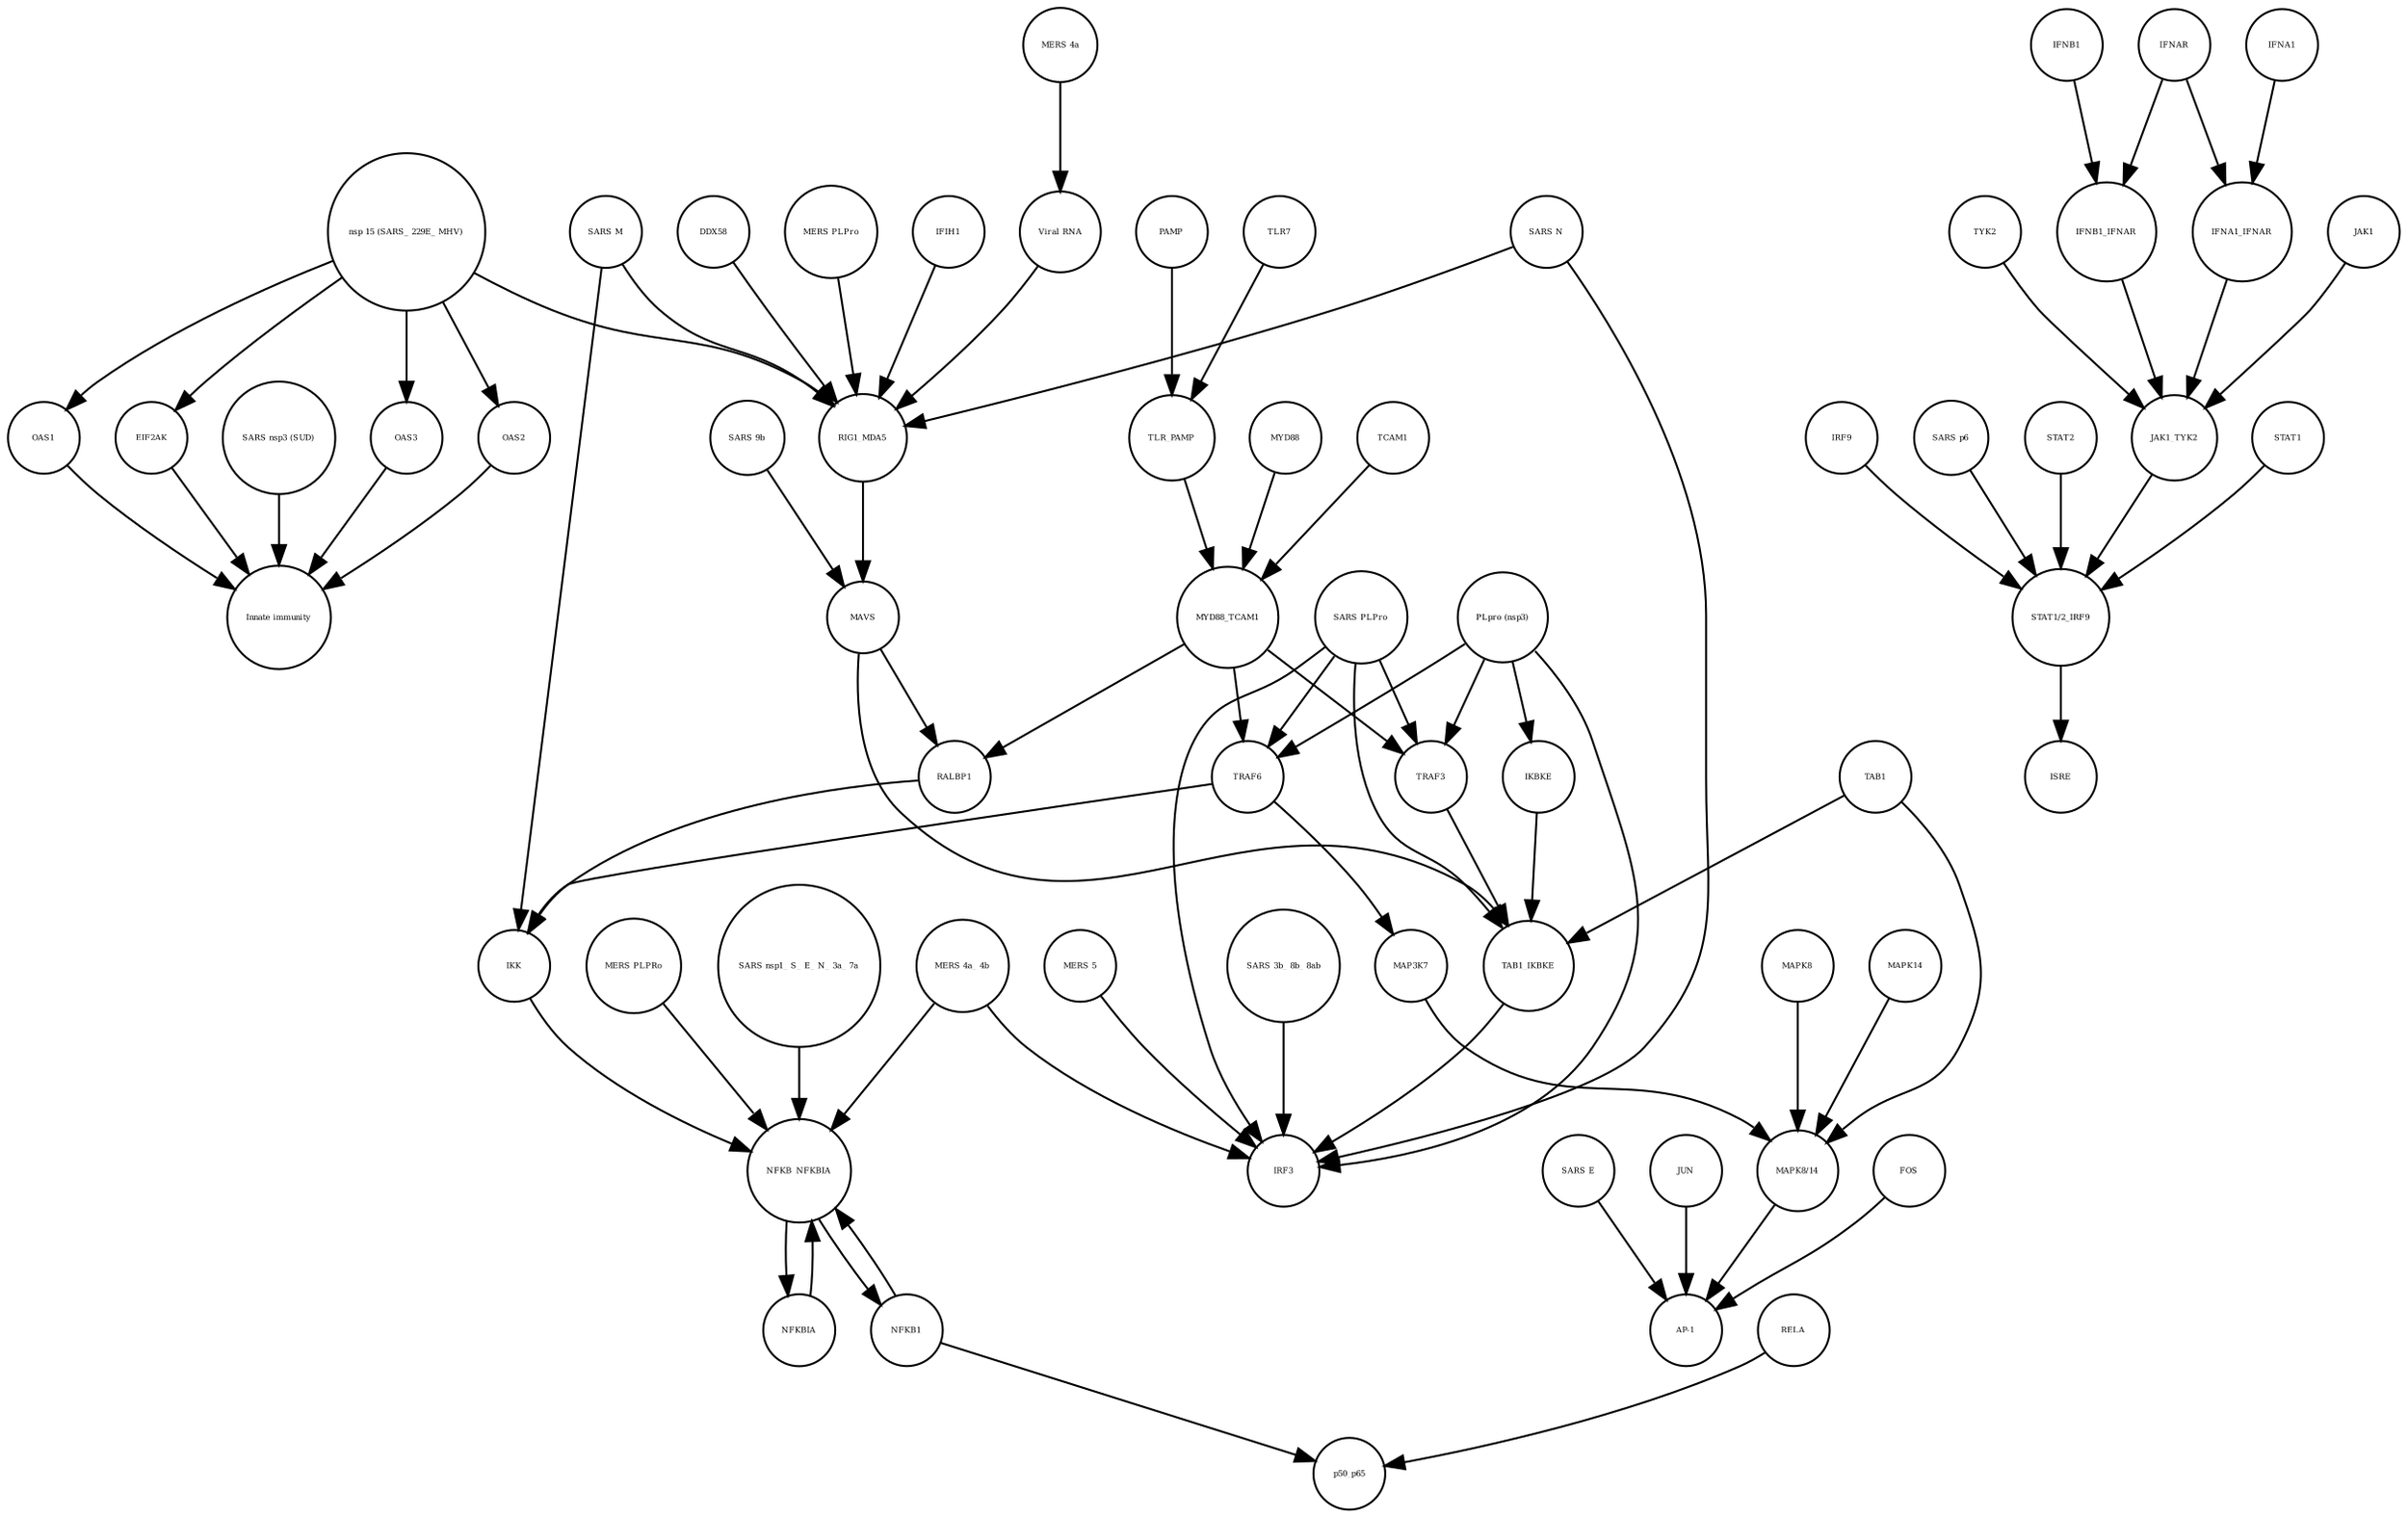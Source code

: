 strict digraph  {
OAS3 [annotation=urn_miriam_pubmed_31226023, bipartite=0, cls=macromolecule, fontsize=4, label=OAS3, shape=circle];
"Innate immunity" [annotation=urn_miriam_pubmed_31226023, bipartite=0, cls=phenotype, fontsize=4, label="Innate immunity", shape=circle];
OAS2 [annotation=urn_miriam_pubmed_31226023, bipartite=0, cls=macromolecule, fontsize=4, label=OAS2, shape=circle];
OAS1 [annotation=urn_miriam_pubmed_31226023, bipartite=0, cls=macromolecule, fontsize=4, label=OAS1, shape=circle];
EIF2AK [annotation=urn_miriam_pubmed_31226023, bipartite=0, cls=macromolecule, fontsize=4, label=EIF2AK, shape=circle];
"SARS nsp3 (SUD)" [annotation=urn_miriam_pubmed_31226023, bipartite=0, cls=macromolecule, fontsize=4, label="SARS nsp3 (SUD)", shape=circle];
NFKB_NFKBIA [annotation="", bipartite=0, cls=complex, fontsize=4, label=NFKB_NFKBIA, shape=circle];
IRF9 [annotation=urn_miriam_pubmed_31226023, bipartite=0, cls=macromolecule, fontsize=4, label=IRF9, shape=circle];
IKBKE [annotation="", bipartite=0, cls=macromolecule, fontsize=4, label=IKBKE, shape=circle];
ISRE [annotation=urn_miriam_pubmed_31226023, bipartite=0, cls=complex, fontsize=4, label=ISRE, shape=circle];
TRAF6 [annotation="", bipartite=0, cls=macromolecule, fontsize=4, label=TRAF6, shape=circle];
TLR_PAMP [annotation="", bipartite=0, cls=complex, fontsize=4, label=TLR_PAMP, shape=circle];
TAB1_IKBKE [annotation="", bipartite=0, cls=complex, fontsize=4, label=TAB1_IKBKE, shape=circle];
IFNA1 [annotation="urn_miriam_pubmed_17911435|urn_miriam_pubmed_24362405", bipartite=0, cls=macromolecule, fontsize=4, label=IFNA1, shape=circle];
"AP-1" [annotation="", bipartite=0, cls=complex, fontsize=4, label="AP-1", shape=circle];
"MERS PLPro" [annotation="", bipartite=0, cls=macromolecule, fontsize=4, label="MERS PLPro", shape=circle];
"SARS nsp1_ S_ E_ N_ 3a_ 7a" [annotation=urn_miriam_pubmed_31226023, bipartite=0, cls=macromolecule, fontsize=4, label="SARS nsp1_ S_ E_ N_ 3a_ 7a", shape=circle];
TYK2 [annotation=urn_miriam_pubmed_31226023, bipartite=0, cls=macromolecule, fontsize=4, label=TYK2, shape=circle];
TLR7 [annotation="", bipartite=0, cls=macromolecule, fontsize=4, label=TLR7, shape=circle];
"MERS PLPRo" [annotation="", bipartite=0, cls=macromolecule, fontsize=4, label="MERS PLPRo", shape=circle];
IRF3 [annotation="", bipartite=0, cls=macromolecule, fontsize=4, label=IRF3, shape=circle];
"SARS p6" [annotation=urn_miriam_pubmed_31226023, bipartite=0, cls=macromolecule, fontsize=4, label="SARS p6", shape=circle];
FOS [annotation="", bipartite=0, cls=macromolecule, fontsize=4, label=FOS, shape=circle];
"MERS 5" [annotation="", bipartite=0, cls=macromolecule, fontsize=4, label="MERS 5", shape=circle];
STAT2 [annotation=urn_miriam_pubmed_31226023, bipartite=0, cls=macromolecule, fontsize=4, label=STAT2, shape=circle];
NFKBIA [annotation="", bipartite=0, cls=macromolecule, fontsize=4, label=NFKBIA, shape=circle];
"SARS E" [annotation=urn_miriam_pubmed_31226023, bipartite=0, cls=macromolecule, fontsize=4, label="SARS E", shape=circle];
IFNB1 [annotation=urn_miriam_pubmed_24362405, bipartite=0, cls=macromolecule, fontsize=4, label=IFNB1, shape=circle];
MYD88 [annotation=urn_miriam_pubmed_31226023, bipartite=0, cls=macromolecule, fontsize=4, label=MYD88, shape=circle];
IFIH1 [annotation="", bipartite=0, cls=macromolecule, fontsize=4, label=IFIH1, shape=circle];
"Viral RNA" [annotation="", bipartite=0, cls="simple chemical", fontsize=4, label="Viral RNA", shape=circle];
RIG1_MDA5 [annotation="", bipartite=0, cls=complex, fontsize=4, label=RIG1_MDA5, shape=circle];
IFNB1_IFNAR [annotation=urn_miriam_pubmed_31226023, bipartite=0, cls=complex, fontsize=4, label=IFNB1_IFNAR, shape=circle];
DDX58 [annotation="", bipartite=0, cls=macromolecule, fontsize=4, label=DDX58, shape=circle];
MYD88_TCAM1 [annotation="", bipartite=0, cls=complex, fontsize=4, label=MYD88_TCAM1, shape=circle];
"PLpro (nsp3)" [annotation="", bipartite=0, cls=macromolecule, fontsize=4, label="PLpro (nsp3)", shape=circle];
IFNAR [annotation=urn_miriam_pubmed_31226023, bipartite=0, cls=complex, fontsize=4, label=IFNAR, shape=circle];
"SARS 3b_ 8b_ 8ab" [annotation=urn_miriam_pubmed_31226023, bipartite=0, cls=macromolecule, fontsize=4, label="SARS 3b_ 8b_ 8ab", shape=circle];
NFKB1 [annotation="", bipartite=0, cls=macromolecule, fontsize=4, label=NFKB1, shape=circle];
TAB1 [annotation="", bipartite=0, cls=macromolecule, fontsize=4, label=TAB1, shape=circle];
JAK1_TYK2 [annotation=urn_miriam_pubmed_31226023, bipartite=0, cls=complex, fontsize=4, label=JAK1_TYK2, shape=circle];
TRAF3 [annotation="", bipartite=0, cls=macromolecule, fontsize=4, label=TRAF3, shape=circle];
STAT1 [annotation=urn_miriam_pubmed_31226023, bipartite=0, cls=macromolecule, fontsize=4, label=STAT1, shape=circle];
RALBP1 [annotation="", bipartite=0, cls=macromolecule, fontsize=4, label=RALBP1, shape=circle];
MAVS [annotation="", bipartite=0, cls=macromolecule, fontsize=4, label=MAVS, shape=circle];
IKK [annotation="", bipartite=0, cls=complex, fontsize=4, label=IKK, shape=circle];
"SARS N" [annotation="", bipartite=0, cls=macromolecule, fontsize=4, label="SARS N", shape=circle];
MAPK8 [annotation="", bipartite=0, cls=macromolecule, fontsize=4, label=MAPK8, shape=circle];
JUN [annotation="", bipartite=0, cls=macromolecule, fontsize=4, label=JUN, shape=circle];
TCAM1 [annotation="", bipartite=0, cls=macromolecule, fontsize=4, label=TCAM1, shape=circle];
p50_p65 [annotation="", bipartite=0, cls=complex, fontsize=4, label=p50_p65, shape=circle];
PAMP [annotation="", bipartite=0, cls="simple chemical", fontsize=4, label=PAMP, shape=circle];
"SARS PLPro" [annotation=urn_miriam_pubmed_31226023, bipartite=0, cls=macromolecule, fontsize=4, label="SARS PLPro", shape=circle];
MAP3K7 [annotation="", bipartite=0, cls=macromolecule, fontsize=4, label=MAP3K7, shape=circle];
"SARS 9b" [annotation=urn_miriam_pubmed_31226023, bipartite=0, cls=macromolecule, fontsize=4, label="SARS 9b", shape=circle];
"MAPK8/14" [annotation="", bipartite=0, cls=complex, fontsize=4, label="MAPK8/14", shape=circle];
"STAT1/2_IRF9" [annotation=urn_miriam_pubmed_31226023, bipartite=0, cls=complex, fontsize=4, label="STAT1/2_IRF9", shape=circle];
"MERS 4a" [annotation="", bipartite=0, cls=macromolecule, fontsize=4, label="MERS 4a", shape=circle];
JAK1 [annotation=urn_miriam_pubmed_31226023, bipartite=0, cls=macromolecule, fontsize=4, label=JAK1, shape=circle];
"MERS 4a_ 4b" [annotation="", bipartite=0, cls=macromolecule, fontsize=4, label="MERS 4a_ 4b", shape=circle];
"nsp 15 (SARS_ 229E_ MHV)" [annotation=urn_miriam_pubmed_31226023, bipartite=0, cls=macromolecule, fontsize=4, label="nsp 15 (SARS_ 229E_ MHV)", shape=circle];
"SARS M" [annotation=urn_miriam_pubmed_31226023, bipartite=0, cls=macromolecule, fontsize=4, label="SARS M", shape=circle];
MAPK14 [annotation="", bipartite=0, cls=macromolecule, fontsize=4, label=MAPK14, shape=circle];
RELA [annotation="", bipartite=0, cls=macromolecule, fontsize=4, label=RELA, shape=circle];
IFNA1_IFNAR [annotation=urn_miriam_pubmed_31226023, bipartite=0, cls=complex, fontsize=4, label=IFNA1_IFNAR, shape=circle];
OAS3 -> "Innate immunity"  [annotation="", interaction_type=stimulation];
OAS2 -> "Innate immunity"  [annotation="", interaction_type=stimulation];
OAS1 -> "Innate immunity"  [annotation="", interaction_type=stimulation];
EIF2AK -> "Innate immunity"  [annotation="", interaction_type=stimulation];
"SARS nsp3 (SUD)" -> "Innate immunity"  [annotation="", interaction_type=inhibition];
NFKB_NFKBIA -> NFKB1  [annotation="", interaction_type=production];
NFKB_NFKBIA -> NFKBIA  [annotation="", interaction_type=production];
IRF9 -> "STAT1/2_IRF9"  [annotation="", interaction_type=production];
IKBKE -> TAB1_IKBKE  [annotation="", interaction_type=production];
TRAF6 -> MAP3K7  [annotation="", interaction_type=catalysis];
TRAF6 -> IKK  [annotation="", interaction_type=catalysis];
TLR_PAMP -> MYD88_TCAM1  [annotation="", interaction_type=catalysis];
TAB1_IKBKE -> IRF3  [annotation="", interaction_type=catalysis];
IFNA1 -> IFNA1_IFNAR  [annotation="", interaction_type=production];
"MERS PLPro" -> RIG1_MDA5  [annotation="", interaction_type=inhibition];
"SARS nsp1_ S_ E_ N_ 3a_ 7a" -> NFKB_NFKBIA  [annotation="", interaction_type=catalysis];
TYK2 -> JAK1_TYK2  [annotation="", interaction_type=production];
TLR7 -> TLR_PAMP  [annotation="", interaction_type=production];
"MERS PLPRo" -> NFKB_NFKBIA  [annotation="", interaction_type=inhibition];
"SARS p6" -> "STAT1/2_IRF9"  [annotation=urn_miriam_pubmed_31226023, interaction_type=inhibition];
FOS -> "AP-1"  [annotation="", interaction_type=production];
"MERS 5" -> IRF3  [annotation="", interaction_type=inhibition];
STAT2 -> "STAT1/2_IRF9"  [annotation="", interaction_type=production];
NFKBIA -> NFKB_NFKBIA  [annotation="", interaction_type=production];
"SARS E" -> "AP-1"  [annotation="", interaction_type=catalysis];
IFNB1 -> IFNB1_IFNAR  [annotation="", interaction_type=production];
MYD88 -> MYD88_TCAM1  [annotation="", interaction_type=production];
IFIH1 -> RIG1_MDA5  [annotation="", interaction_type=production];
"Viral RNA" -> RIG1_MDA5  [annotation="", interaction_type=catalysis];
RIG1_MDA5 -> MAVS  [annotation="", interaction_type=catalysis];
IFNB1_IFNAR -> JAK1_TYK2  [annotation=urn_miriam_pubmed_31226023, interaction_type=catalysis];
DDX58 -> RIG1_MDA5  [annotation="", interaction_type=production];
MYD88_TCAM1 -> TRAF3  [annotation="", interaction_type=catalysis];
MYD88_TCAM1 -> TRAF6  [annotation=urn_miriam_pubmed_31226023, interaction_type=catalysis];
MYD88_TCAM1 -> RALBP1  [annotation="", interaction_type=catalysis];
"PLpro (nsp3)" -> TRAF3  [annotation="", interaction_type=inhibition];
"PLpro (nsp3)" -> IRF3  [annotation="", interaction_type=inhibition];
"PLpro (nsp3)" -> IKBKE  [annotation="", interaction_type=inhibition];
"PLpro (nsp3)" -> TRAF6  [annotation=urn_miriam_pubmed_31226023, interaction_type=inhibition];
IFNAR -> IFNB1_IFNAR  [annotation="", interaction_type=production];
IFNAR -> IFNA1_IFNAR  [annotation="", interaction_type=production];
"SARS 3b_ 8b_ 8ab" -> IRF3  [annotation="", interaction_type=inhibition];
NFKB1 -> NFKB_NFKBIA  [annotation="", interaction_type=production];
NFKB1 -> p50_p65  [annotation="", interaction_type=production];
TAB1 -> TAB1_IKBKE  [annotation="", interaction_type=production];
TAB1 -> "MAPK8/14"  [annotation="", interaction_type=catalysis];
JAK1_TYK2 -> "STAT1/2_IRF9"  [annotation=urn_miriam_pubmed_31226023, interaction_type=catalysis];
TRAF3 -> TAB1_IKBKE  [annotation="", interaction_type=catalysis];
STAT1 -> "STAT1/2_IRF9"  [annotation="", interaction_type=production];
RALBP1 -> IKK  [annotation="", interaction_type=catalysis];
MAVS -> TAB1_IKBKE  [annotation="", interaction_type=catalysis];
MAVS -> RALBP1  [annotation="", interaction_type=catalysis];
IKK -> NFKB_NFKBIA  [annotation="", interaction_type=inhibition];
"SARS N" -> IRF3  [annotation="", interaction_type=inhibition];
"SARS N" -> RIG1_MDA5  [annotation="", interaction_type=inhibition];
MAPK8 -> "MAPK8/14"  [annotation="", interaction_type=production];
JUN -> "AP-1"  [annotation="", interaction_type=production];
TCAM1 -> MYD88_TCAM1  [annotation="", interaction_type=production];
PAMP -> TLR_PAMP  [annotation="", interaction_type=production];
"SARS PLPro" -> TRAF3  [annotation="", interaction_type=inhibition];
"SARS PLPro" -> IRF3  [annotation="", interaction_type=inhibition];
"SARS PLPro" -> TAB1_IKBKE  [annotation="", interaction_type=inhibition];
"SARS PLPro" -> TRAF6  [annotation=urn_miriam_pubmed_31226023, interaction_type=inhibition];
MAP3K7 -> "MAPK8/14"  [annotation="", interaction_type=catalysis];
"SARS 9b" -> MAVS  [annotation="", interaction_type=inhibition];
"MAPK8/14" -> "AP-1"  [annotation="", interaction_type=catalysis];
"STAT1/2_IRF9" -> ISRE  [annotation="", interaction_type=production];
"MERS 4a" -> "Viral RNA"  [annotation="", interaction_type=inhibition];
JAK1 -> JAK1_TYK2  [annotation="", interaction_type=production];
"MERS 4a_ 4b" -> IRF3  [annotation="", interaction_type=inhibition];
"MERS 4a_ 4b" -> NFKB_NFKBIA  [annotation="", interaction_type=inhibition];
"nsp 15 (SARS_ 229E_ MHV)" -> OAS3  [annotation="", interaction_type=inhibition];
"nsp 15 (SARS_ 229E_ MHV)" -> OAS1  [annotation="", interaction_type=inhibition];
"nsp 15 (SARS_ 229E_ MHV)" -> OAS2  [annotation="", interaction_type=inhibition];
"nsp 15 (SARS_ 229E_ MHV)" -> EIF2AK  [annotation="", interaction_type=inhibition];
"nsp 15 (SARS_ 229E_ MHV)" -> RIG1_MDA5  [annotation="", interaction_type=inhibition];
"SARS M" -> IKK  [annotation="", interaction_type=inhibition];
"SARS M" -> RIG1_MDA5  [annotation="", interaction_type=inhibition];
MAPK14 -> "MAPK8/14"  [annotation="", interaction_type=production];
RELA -> p50_p65  [annotation="", interaction_type=production];
IFNA1_IFNAR -> JAK1_TYK2  [annotation=urn_miriam_pubmed_31226023, interaction_type=catalysis];
}
